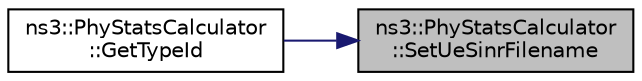 digraph "ns3::PhyStatsCalculator::SetUeSinrFilename"
{
 // LATEX_PDF_SIZE
  edge [fontname="Helvetica",fontsize="10",labelfontname="Helvetica",labelfontsize="10"];
  node [fontname="Helvetica",fontsize="10",shape=record];
  rankdir="RL";
  Node1 [label="ns3::PhyStatsCalculator\l::SetUeSinrFilename",height=0.2,width=0.4,color="black", fillcolor="grey75", style="filled", fontcolor="black",tooltip="Set the name of the file where the UE SINR statistics will be stored."];
  Node1 -> Node2 [dir="back",color="midnightblue",fontsize="10",style="solid",fontname="Helvetica"];
  Node2 [label="ns3::PhyStatsCalculator\l::GetTypeId",height=0.2,width=0.4,color="black", fillcolor="white", style="filled",URL="$classns3_1_1_phy_stats_calculator.html#acad1db7c5fc4a0dca436ea6221d3a6a3",tooltip="Register this type."];
}
